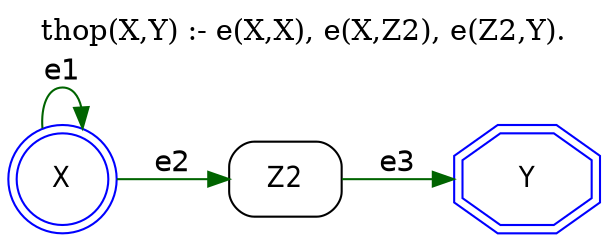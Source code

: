 digraph G {
	graph [bb="0,0,264,100",
		label="thop(X,Y) :- e(X,X), e(X,Z2), e(Z2,Y).",
		labelloc=t,
		lheight=0.21,
		lp="132,88.5",
		lwidth=3.06,
		rankdir=LR
	];
	node [label="\N"];
	X	 [color=blue,
		fontname="Helvetica-Narrow",
		height=0.61111,
		pos="22,22",
		shape=doublecircle,
		style=solid,
		width=0.61111];
	X -> X	 [color=darkgreen,
		fontname=helvetica,
		label=e1,
		lp="22,69.5",
		pos="e,30.734,42.581 13.266,42.581 12.057,52.845 14.969,62 22,62 26.504,62 29.318,58.243 30.441,52.844"];
	Z2	 [fontname="Helvetica-Narrow",
		height=0.5,
		pos="123,22",
		shape=box,
		style=rounded,
		width=0.75];
	X -> Z2	 [color=darkgreen,
		fontname=helvetica,
		label=e2,
		lp="70,29.5",
		pos="e,95.979,22 44.415,22 56.549,22 71.854,22 85.727,22"];
	Y	 [color=blue,
		fontname="Helvetica-Narrow",
		height=0.61111,
		pos="233,22",
		shape=doubleoctagon,
		style=solid,
		width=0.86111];
	Z2 -> Y	 [color=darkgreen,
		fontname=helvetica,
		label=e3,
		lp="176,29.5",
		pos="e,201.84,22 150.19,22 162.66,22 177.72,22 191.56,22"];
}
